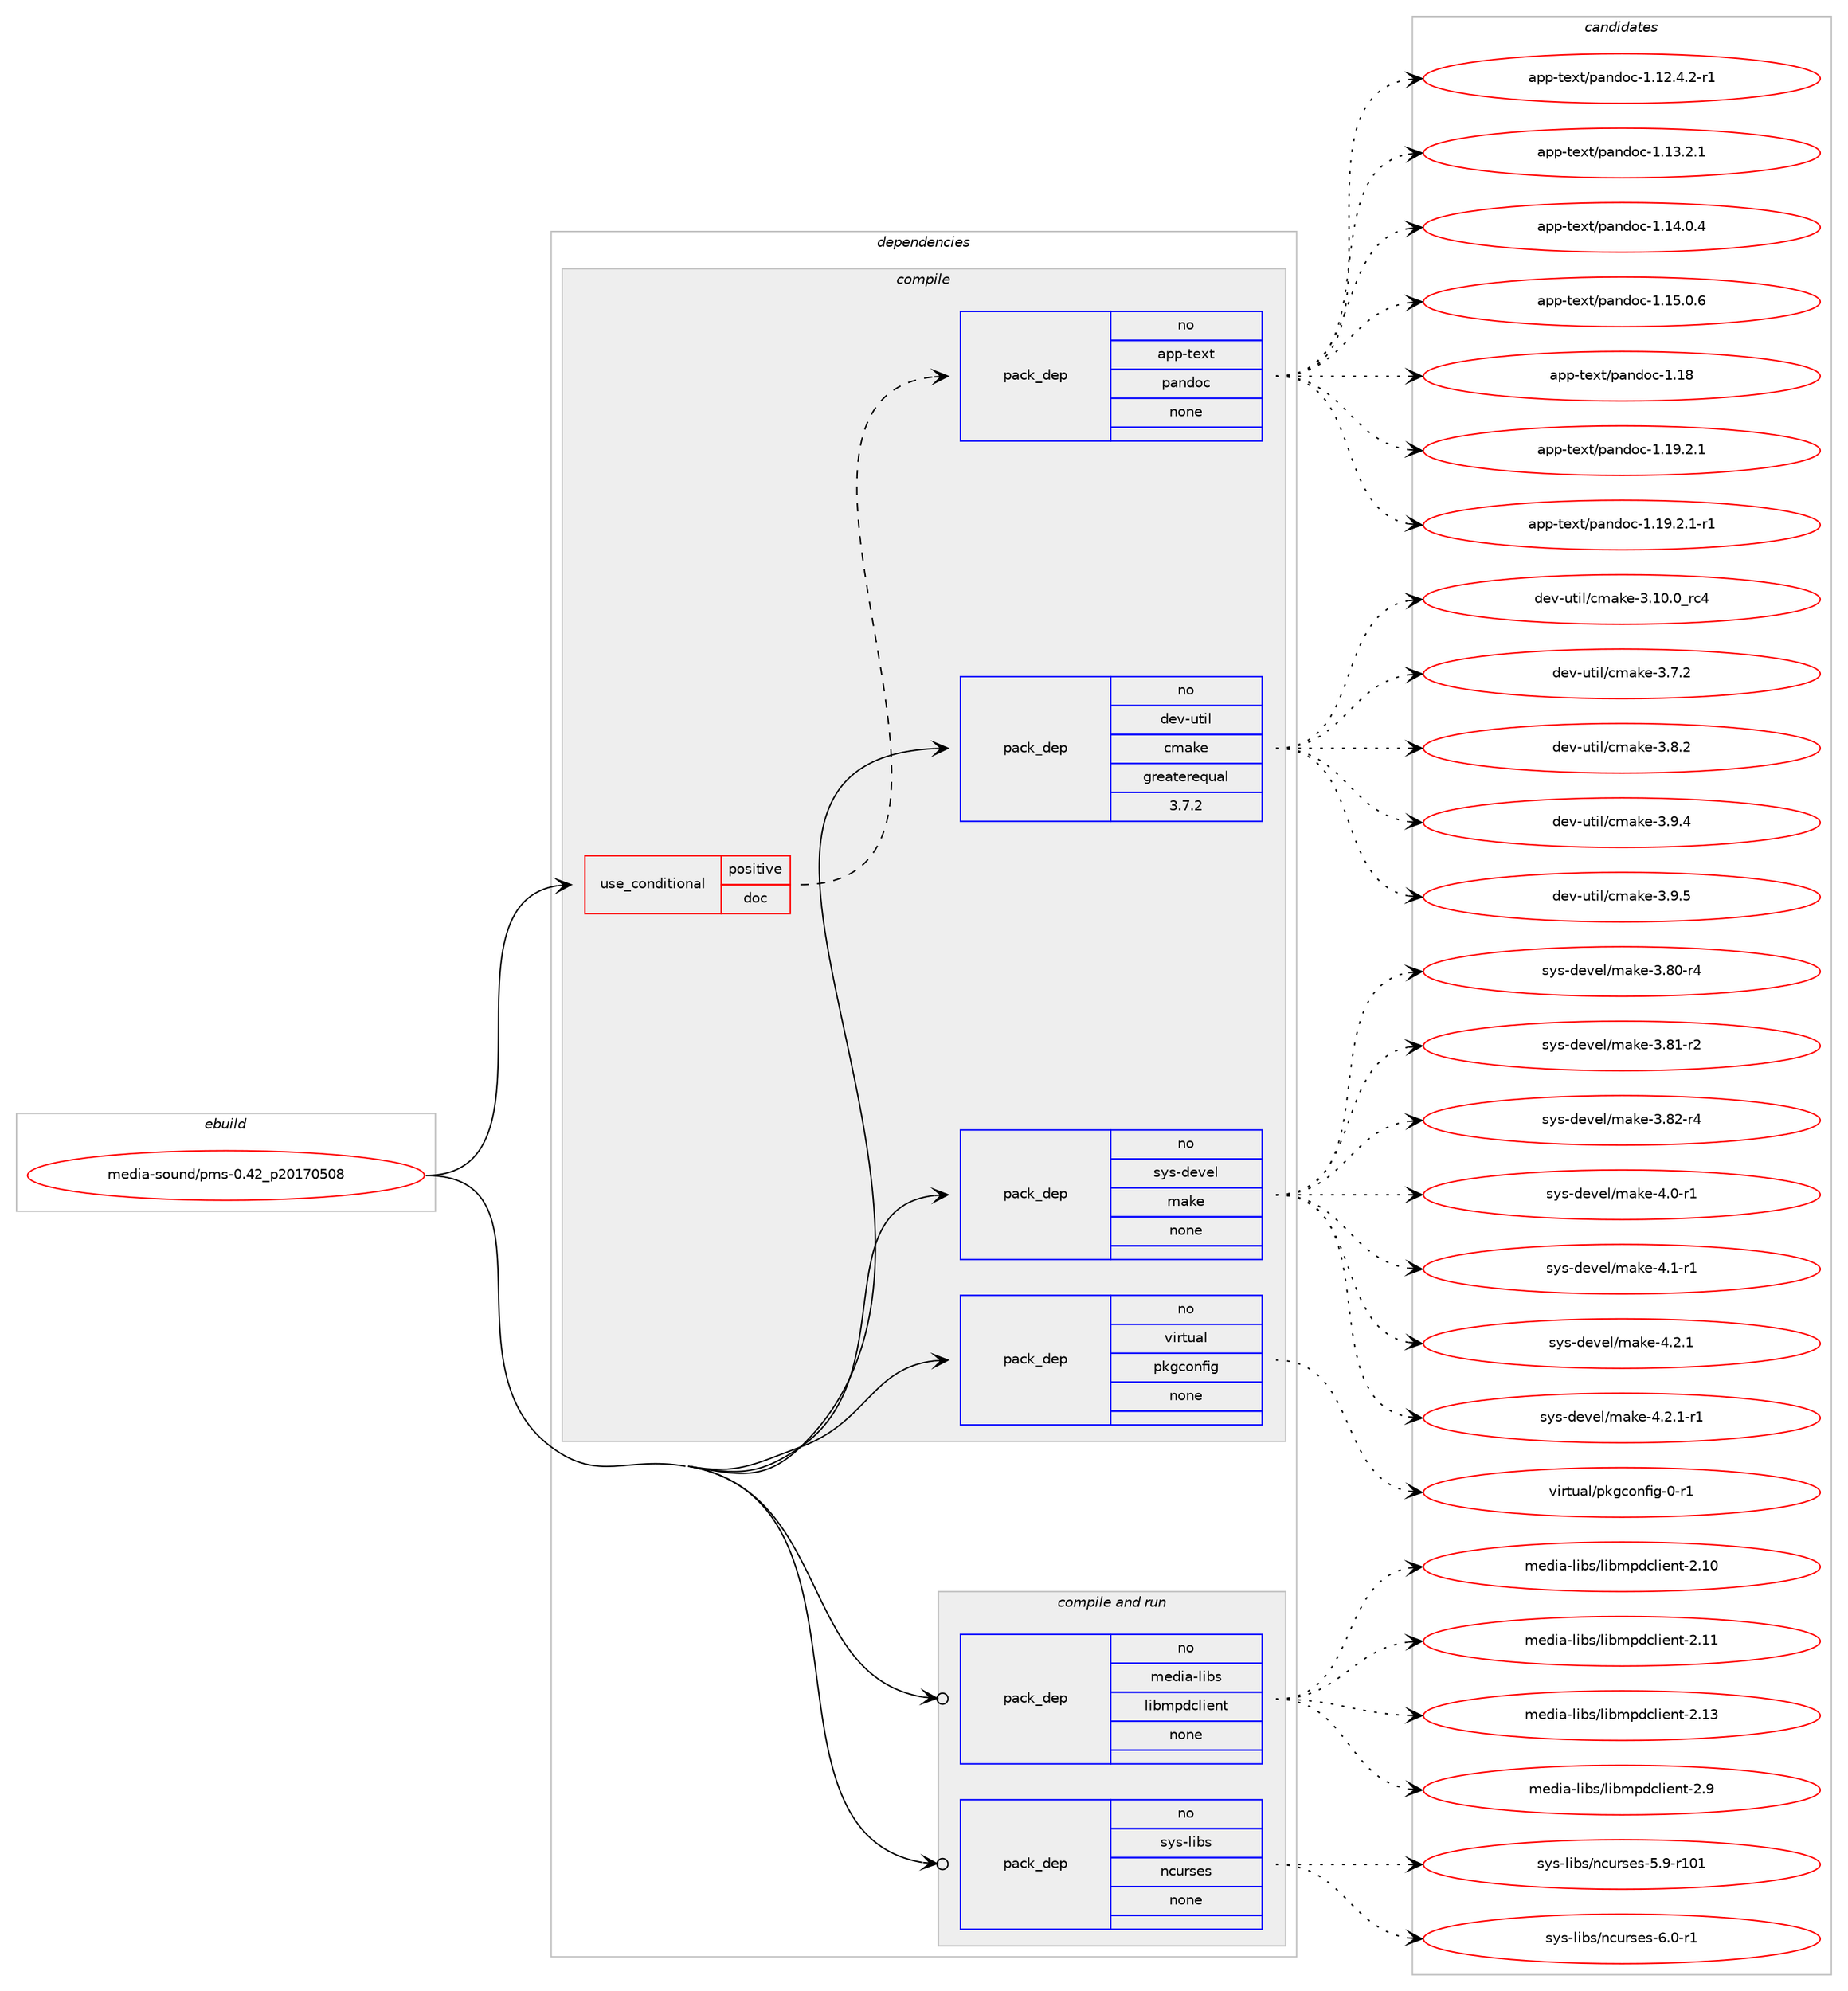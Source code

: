 digraph prolog {

# *************
# Graph options
# *************

newrank=true;
concentrate=true;
compound=true;
graph [rankdir=LR,fontname=Helvetica,fontsize=10,ranksep=1.5];#, ranksep=2.5, nodesep=0.2];
edge  [arrowhead=vee];
node  [fontname=Helvetica,fontsize=10];

# **********
# The ebuild
# **********

subgraph cluster_leftcol {
color=gray;
rank=same;
label=<<i>ebuild</i>>;
id [label="media-sound/pms-0.42_p20170508", color=red, width=4, href="../media-sound/pms-0.42_p20170508.svg"];
}

# ****************
# The dependencies
# ****************

subgraph cluster_midcol {
color=gray;
label=<<i>dependencies</i>>;
subgraph cluster_compile {
fillcolor="#eeeeee";
style=filled;
label=<<i>compile</i>>;
subgraph cond94411 {
dependency384935 [label=<<TABLE BORDER="0" CELLBORDER="1" CELLSPACING="0" CELLPADDING="4"><TR><TD ROWSPAN="3" CELLPADDING="10">use_conditional</TD></TR><TR><TD>positive</TD></TR><TR><TD>doc</TD></TR></TABLE>>, shape=none, color=red];
subgraph pack284298 {
dependency384936 [label=<<TABLE BORDER="0" CELLBORDER="1" CELLSPACING="0" CELLPADDING="4" WIDTH="220"><TR><TD ROWSPAN="6" CELLPADDING="30">pack_dep</TD></TR><TR><TD WIDTH="110">no</TD></TR><TR><TD>app-text</TD></TR><TR><TD>pandoc</TD></TR><TR><TD>none</TD></TR><TR><TD></TD></TR></TABLE>>, shape=none, color=blue];
}
dependency384935:e -> dependency384936:w [weight=20,style="dashed",arrowhead="vee"];
}
id:e -> dependency384935:w [weight=20,style="solid",arrowhead="vee"];
subgraph pack284299 {
dependency384937 [label=<<TABLE BORDER="0" CELLBORDER="1" CELLSPACING="0" CELLPADDING="4" WIDTH="220"><TR><TD ROWSPAN="6" CELLPADDING="30">pack_dep</TD></TR><TR><TD WIDTH="110">no</TD></TR><TR><TD>dev-util</TD></TR><TR><TD>cmake</TD></TR><TR><TD>greaterequal</TD></TR><TR><TD>3.7.2</TD></TR></TABLE>>, shape=none, color=blue];
}
id:e -> dependency384937:w [weight=20,style="solid",arrowhead="vee"];
subgraph pack284300 {
dependency384938 [label=<<TABLE BORDER="0" CELLBORDER="1" CELLSPACING="0" CELLPADDING="4" WIDTH="220"><TR><TD ROWSPAN="6" CELLPADDING="30">pack_dep</TD></TR><TR><TD WIDTH="110">no</TD></TR><TR><TD>sys-devel</TD></TR><TR><TD>make</TD></TR><TR><TD>none</TD></TR><TR><TD></TD></TR></TABLE>>, shape=none, color=blue];
}
id:e -> dependency384938:w [weight=20,style="solid",arrowhead="vee"];
subgraph pack284301 {
dependency384939 [label=<<TABLE BORDER="0" CELLBORDER="1" CELLSPACING="0" CELLPADDING="4" WIDTH="220"><TR><TD ROWSPAN="6" CELLPADDING="30">pack_dep</TD></TR><TR><TD WIDTH="110">no</TD></TR><TR><TD>virtual</TD></TR><TR><TD>pkgconfig</TD></TR><TR><TD>none</TD></TR><TR><TD></TD></TR></TABLE>>, shape=none, color=blue];
}
id:e -> dependency384939:w [weight=20,style="solid",arrowhead="vee"];
}
subgraph cluster_compileandrun {
fillcolor="#eeeeee";
style=filled;
label=<<i>compile and run</i>>;
subgraph pack284302 {
dependency384940 [label=<<TABLE BORDER="0" CELLBORDER="1" CELLSPACING="0" CELLPADDING="4" WIDTH="220"><TR><TD ROWSPAN="6" CELLPADDING="30">pack_dep</TD></TR><TR><TD WIDTH="110">no</TD></TR><TR><TD>media-libs</TD></TR><TR><TD>libmpdclient</TD></TR><TR><TD>none</TD></TR><TR><TD></TD></TR></TABLE>>, shape=none, color=blue];
}
id:e -> dependency384940:w [weight=20,style="solid",arrowhead="odotvee"];
subgraph pack284303 {
dependency384941 [label=<<TABLE BORDER="0" CELLBORDER="1" CELLSPACING="0" CELLPADDING="4" WIDTH="220"><TR><TD ROWSPAN="6" CELLPADDING="30">pack_dep</TD></TR><TR><TD WIDTH="110">no</TD></TR><TR><TD>sys-libs</TD></TR><TR><TD>ncurses</TD></TR><TR><TD>none</TD></TR><TR><TD></TD></TR></TABLE>>, shape=none, color=blue];
}
id:e -> dependency384941:w [weight=20,style="solid",arrowhead="odotvee"];
}
subgraph cluster_run {
fillcolor="#eeeeee";
style=filled;
label=<<i>run</i>>;
}
}

# **************
# The candidates
# **************

subgraph cluster_choices {
rank=same;
color=gray;
label=<<i>candidates</i>>;

subgraph choice284298 {
color=black;
nodesep=1;
choice97112112451161011201164711297110100111994549464950465246504511449 [label="app-text/pandoc-1.12.4.2-r1", color=red, width=4,href="../app-text/pandoc-1.12.4.2-r1.svg"];
choice9711211245116101120116471129711010011199454946495146504649 [label="app-text/pandoc-1.13.2.1", color=red, width=4,href="../app-text/pandoc-1.13.2.1.svg"];
choice9711211245116101120116471129711010011199454946495246484652 [label="app-text/pandoc-1.14.0.4", color=red, width=4,href="../app-text/pandoc-1.14.0.4.svg"];
choice9711211245116101120116471129711010011199454946495346484654 [label="app-text/pandoc-1.15.0.6", color=red, width=4,href="../app-text/pandoc-1.15.0.6.svg"];
choice97112112451161011201164711297110100111994549464956 [label="app-text/pandoc-1.18", color=red, width=4,href="../app-text/pandoc-1.18.svg"];
choice9711211245116101120116471129711010011199454946495746504649 [label="app-text/pandoc-1.19.2.1", color=red, width=4,href="../app-text/pandoc-1.19.2.1.svg"];
choice97112112451161011201164711297110100111994549464957465046494511449 [label="app-text/pandoc-1.19.2.1-r1", color=red, width=4,href="../app-text/pandoc-1.19.2.1-r1.svg"];
dependency384936:e -> choice97112112451161011201164711297110100111994549464950465246504511449:w [style=dotted,weight="100"];
dependency384936:e -> choice9711211245116101120116471129711010011199454946495146504649:w [style=dotted,weight="100"];
dependency384936:e -> choice9711211245116101120116471129711010011199454946495246484652:w [style=dotted,weight="100"];
dependency384936:e -> choice9711211245116101120116471129711010011199454946495346484654:w [style=dotted,weight="100"];
dependency384936:e -> choice97112112451161011201164711297110100111994549464956:w [style=dotted,weight="100"];
dependency384936:e -> choice9711211245116101120116471129711010011199454946495746504649:w [style=dotted,weight="100"];
dependency384936:e -> choice97112112451161011201164711297110100111994549464957465046494511449:w [style=dotted,weight="100"];
}
subgraph choice284299 {
color=black;
nodesep=1;
choice1001011184511711610510847991099710710145514649484648951149952 [label="dev-util/cmake-3.10.0_rc4", color=red, width=4,href="../dev-util/cmake-3.10.0_rc4.svg"];
choice10010111845117116105108479910997107101455146554650 [label="dev-util/cmake-3.7.2", color=red, width=4,href="../dev-util/cmake-3.7.2.svg"];
choice10010111845117116105108479910997107101455146564650 [label="dev-util/cmake-3.8.2", color=red, width=4,href="../dev-util/cmake-3.8.2.svg"];
choice10010111845117116105108479910997107101455146574652 [label="dev-util/cmake-3.9.4", color=red, width=4,href="../dev-util/cmake-3.9.4.svg"];
choice10010111845117116105108479910997107101455146574653 [label="dev-util/cmake-3.9.5", color=red, width=4,href="../dev-util/cmake-3.9.5.svg"];
dependency384937:e -> choice1001011184511711610510847991099710710145514649484648951149952:w [style=dotted,weight="100"];
dependency384937:e -> choice10010111845117116105108479910997107101455146554650:w [style=dotted,weight="100"];
dependency384937:e -> choice10010111845117116105108479910997107101455146564650:w [style=dotted,weight="100"];
dependency384937:e -> choice10010111845117116105108479910997107101455146574652:w [style=dotted,weight="100"];
dependency384937:e -> choice10010111845117116105108479910997107101455146574653:w [style=dotted,weight="100"];
}
subgraph choice284300 {
color=black;
nodesep=1;
choice11512111545100101118101108471099710710145514656484511452 [label="sys-devel/make-3.80-r4", color=red, width=4,href="../sys-devel/make-3.80-r4.svg"];
choice11512111545100101118101108471099710710145514656494511450 [label="sys-devel/make-3.81-r2", color=red, width=4,href="../sys-devel/make-3.81-r2.svg"];
choice11512111545100101118101108471099710710145514656504511452 [label="sys-devel/make-3.82-r4", color=red, width=4,href="../sys-devel/make-3.82-r4.svg"];
choice115121115451001011181011084710997107101455246484511449 [label="sys-devel/make-4.0-r1", color=red, width=4,href="../sys-devel/make-4.0-r1.svg"];
choice115121115451001011181011084710997107101455246494511449 [label="sys-devel/make-4.1-r1", color=red, width=4,href="../sys-devel/make-4.1-r1.svg"];
choice115121115451001011181011084710997107101455246504649 [label="sys-devel/make-4.2.1", color=red, width=4,href="../sys-devel/make-4.2.1.svg"];
choice1151211154510010111810110847109971071014552465046494511449 [label="sys-devel/make-4.2.1-r1", color=red, width=4,href="../sys-devel/make-4.2.1-r1.svg"];
dependency384938:e -> choice11512111545100101118101108471099710710145514656484511452:w [style=dotted,weight="100"];
dependency384938:e -> choice11512111545100101118101108471099710710145514656494511450:w [style=dotted,weight="100"];
dependency384938:e -> choice11512111545100101118101108471099710710145514656504511452:w [style=dotted,weight="100"];
dependency384938:e -> choice115121115451001011181011084710997107101455246484511449:w [style=dotted,weight="100"];
dependency384938:e -> choice115121115451001011181011084710997107101455246494511449:w [style=dotted,weight="100"];
dependency384938:e -> choice115121115451001011181011084710997107101455246504649:w [style=dotted,weight="100"];
dependency384938:e -> choice1151211154510010111810110847109971071014552465046494511449:w [style=dotted,weight="100"];
}
subgraph choice284301 {
color=black;
nodesep=1;
choice11810511411611797108471121071039911111010210510345484511449 [label="virtual/pkgconfig-0-r1", color=red, width=4,href="../virtual/pkgconfig-0-r1.svg"];
dependency384939:e -> choice11810511411611797108471121071039911111010210510345484511449:w [style=dotted,weight="100"];
}
subgraph choice284302 {
color=black;
nodesep=1;
choice1091011001059745108105981154710810598109112100991081051011101164550464948 [label="media-libs/libmpdclient-2.10", color=red, width=4,href="../media-libs/libmpdclient-2.10.svg"];
choice1091011001059745108105981154710810598109112100991081051011101164550464949 [label="media-libs/libmpdclient-2.11", color=red, width=4,href="../media-libs/libmpdclient-2.11.svg"];
choice1091011001059745108105981154710810598109112100991081051011101164550464951 [label="media-libs/libmpdclient-2.13", color=red, width=4,href="../media-libs/libmpdclient-2.13.svg"];
choice10910110010597451081059811547108105981091121009910810510111011645504657 [label="media-libs/libmpdclient-2.9", color=red, width=4,href="../media-libs/libmpdclient-2.9.svg"];
dependency384940:e -> choice1091011001059745108105981154710810598109112100991081051011101164550464948:w [style=dotted,weight="100"];
dependency384940:e -> choice1091011001059745108105981154710810598109112100991081051011101164550464949:w [style=dotted,weight="100"];
dependency384940:e -> choice1091011001059745108105981154710810598109112100991081051011101164550464951:w [style=dotted,weight="100"];
dependency384940:e -> choice10910110010597451081059811547108105981091121009910810510111011645504657:w [style=dotted,weight="100"];
}
subgraph choice284303 {
color=black;
nodesep=1;
choice115121115451081059811547110991171141151011154553465745114494849 [label="sys-libs/ncurses-5.9-r101", color=red, width=4,href="../sys-libs/ncurses-5.9-r101.svg"];
choice11512111545108105981154711099117114115101115455446484511449 [label="sys-libs/ncurses-6.0-r1", color=red, width=4,href="../sys-libs/ncurses-6.0-r1.svg"];
dependency384941:e -> choice115121115451081059811547110991171141151011154553465745114494849:w [style=dotted,weight="100"];
dependency384941:e -> choice11512111545108105981154711099117114115101115455446484511449:w [style=dotted,weight="100"];
}
}

}
